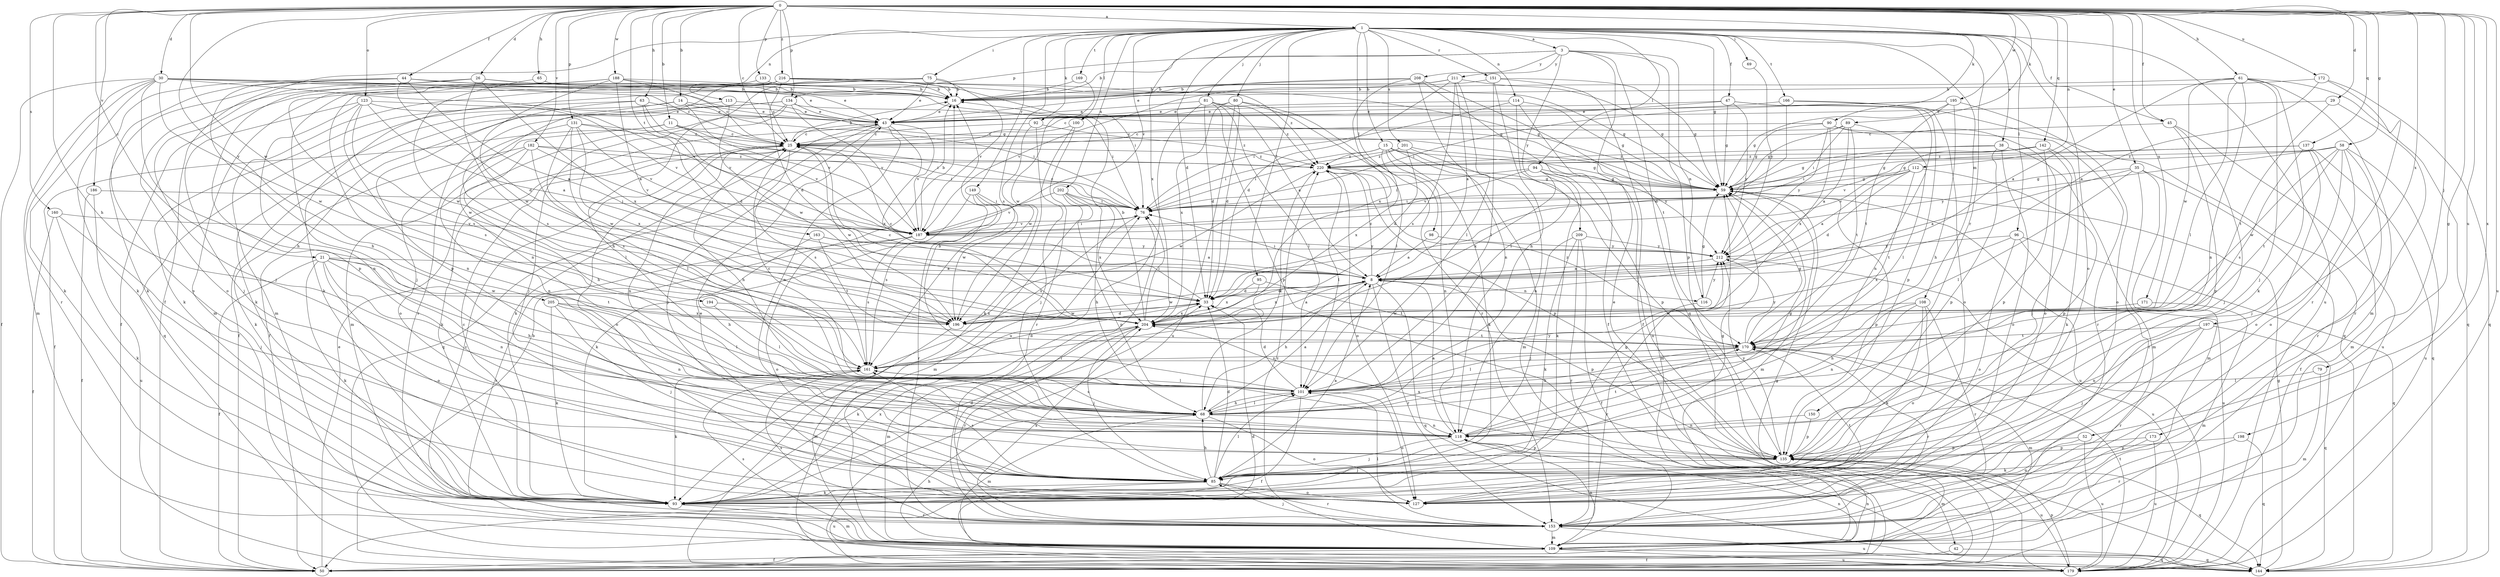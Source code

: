 strict digraph  {
0;
1;
3;
8;
11;
14;
15;
16;
21;
25;
26;
29;
30;
33;
35;
38;
42;
43;
44;
45;
47;
50;
52;
58;
59;
61;
63;
65;
68;
69;
75;
76;
79;
80;
81;
85;
89;
90;
92;
93;
94;
95;
96;
98;
100;
101;
108;
109;
112;
113;
114;
116;
118;
123;
127;
131;
133;
134;
135;
137;
142;
144;
149;
150;
151;
153;
160;
161;
163;
166;
169;
170;
171;
172;
173;
179;
182;
186;
187;
188;
194;
195;
196;
197;
198;
201;
202;
204;
205;
208;
209;
211;
212;
216;
220;
0 -> 1  [label=a];
0 -> 11  [label=b];
0 -> 14  [label=b];
0 -> 21  [label=c];
0 -> 25  [label=c];
0 -> 26  [label=d];
0 -> 29  [label=d];
0 -> 30  [label=d];
0 -> 35  [label=e];
0 -> 44  [label=f];
0 -> 45  [label=f];
0 -> 52  [label=g];
0 -> 58  [label=g];
0 -> 61  [label=h];
0 -> 63  [label=h];
0 -> 65  [label=h];
0 -> 68  [label=h];
0 -> 79  [label=j];
0 -> 89  [label=k];
0 -> 90  [label=k];
0 -> 112  [label=n];
0 -> 123  [label=o];
0 -> 131  [label=p];
0 -> 133  [label=p];
0 -> 134  [label=p];
0 -> 137  [label=q];
0 -> 142  [label=q];
0 -> 160  [label=s];
0 -> 163  [label=t];
0 -> 171  [label=u];
0 -> 172  [label=u];
0 -> 173  [label=u];
0 -> 179  [label=u];
0 -> 182  [label=v];
0 -> 186  [label=v];
0 -> 188  [label=w];
0 -> 194  [label=w];
0 -> 195  [label=w];
0 -> 197  [label=x];
0 -> 198  [label=x];
0 -> 205  [label=y];
0 -> 216  [label=z];
1 -> 3  [label=a];
1 -> 15  [label=b];
1 -> 33  [label=d];
1 -> 38  [label=e];
1 -> 45  [label=f];
1 -> 47  [label=f];
1 -> 50  [label=f];
1 -> 59  [label=g];
1 -> 69  [label=i];
1 -> 75  [label=i];
1 -> 80  [label=j];
1 -> 81  [label=j];
1 -> 92  [label=k];
1 -> 94  [label=l];
1 -> 95  [label=l];
1 -> 96  [label=l];
1 -> 98  [label=l];
1 -> 100  [label=l];
1 -> 108  [label=m];
1 -> 113  [label=n];
1 -> 114  [label=n];
1 -> 127  [label=o];
1 -> 149  [label=r];
1 -> 150  [label=r];
1 -> 151  [label=r];
1 -> 161  [label=s];
1 -> 166  [label=t];
1 -> 169  [label=t];
1 -> 179  [label=u];
1 -> 187  [label=v];
1 -> 201  [label=x];
1 -> 202  [label=x];
1 -> 204  [label=x];
3 -> 16  [label=b];
3 -> 42  [label=e];
3 -> 116  [label=n];
3 -> 134  [label=p];
3 -> 135  [label=p];
3 -> 144  [label=q];
3 -> 208  [label=y];
3 -> 209  [label=y];
3 -> 211  [label=y];
8 -> 33  [label=d];
8 -> 68  [label=h];
8 -> 76  [label=i];
8 -> 116  [label=n];
8 -> 135  [label=p];
8 -> 144  [label=q];
8 -> 153  [label=r];
8 -> 196  [label=w];
8 -> 204  [label=x];
8 -> 220  [label=z];
11 -> 25  [label=c];
11 -> 50  [label=f];
11 -> 76  [label=i];
11 -> 127  [label=o];
11 -> 187  [label=v];
14 -> 43  [label=e];
14 -> 76  [label=i];
14 -> 93  [label=k];
14 -> 144  [label=q];
14 -> 187  [label=v];
15 -> 59  [label=g];
15 -> 76  [label=i];
15 -> 93  [label=k];
15 -> 109  [label=m];
15 -> 118  [label=n];
15 -> 135  [label=p];
15 -> 204  [label=x];
15 -> 220  [label=z];
16 -> 43  [label=e];
21 -> 8  [label=a];
21 -> 50  [label=f];
21 -> 68  [label=h];
21 -> 93  [label=k];
21 -> 118  [label=n];
21 -> 127  [label=o];
21 -> 170  [label=t];
21 -> 196  [label=w];
25 -> 16  [label=b];
25 -> 68  [label=h];
25 -> 93  [label=k];
25 -> 118  [label=n];
25 -> 127  [label=o];
25 -> 161  [label=s];
25 -> 196  [label=w];
25 -> 220  [label=z];
26 -> 16  [label=b];
26 -> 43  [label=e];
26 -> 85  [label=j];
26 -> 93  [label=k];
26 -> 135  [label=p];
26 -> 161  [label=s];
26 -> 204  [label=x];
29 -> 43  [label=e];
29 -> 153  [label=r];
29 -> 170  [label=t];
30 -> 16  [label=b];
30 -> 25  [label=c];
30 -> 50  [label=f];
30 -> 59  [label=g];
30 -> 68  [label=h];
30 -> 93  [label=k];
30 -> 109  [label=m];
30 -> 153  [label=r];
30 -> 187  [label=v];
30 -> 196  [label=w];
33 -> 25  [label=c];
33 -> 196  [label=w];
33 -> 204  [label=x];
35 -> 8  [label=a];
35 -> 50  [label=f];
35 -> 59  [label=g];
35 -> 101  [label=l];
35 -> 109  [label=m];
35 -> 153  [label=r];
38 -> 59  [label=g];
38 -> 109  [label=m];
38 -> 127  [label=o];
38 -> 135  [label=p];
38 -> 220  [label=z];
42 -> 50  [label=f];
42 -> 144  [label=q];
43 -> 25  [label=c];
43 -> 85  [label=j];
43 -> 93  [label=k];
43 -> 118  [label=n];
43 -> 144  [label=q];
43 -> 187  [label=v];
43 -> 204  [label=x];
44 -> 8  [label=a];
44 -> 16  [label=b];
44 -> 33  [label=d];
44 -> 43  [label=e];
44 -> 68  [label=h];
44 -> 93  [label=k];
44 -> 127  [label=o];
45 -> 25  [label=c];
45 -> 85  [label=j];
45 -> 135  [label=p];
45 -> 179  [label=u];
47 -> 25  [label=c];
47 -> 43  [label=e];
47 -> 59  [label=g];
47 -> 118  [label=n];
47 -> 135  [label=p];
47 -> 212  [label=y];
50 -> 43  [label=e];
50 -> 59  [label=g];
50 -> 118  [label=n];
52 -> 127  [label=o];
52 -> 135  [label=p];
52 -> 179  [label=u];
58 -> 59  [label=g];
58 -> 85  [label=j];
58 -> 127  [label=o];
58 -> 153  [label=r];
58 -> 170  [label=t];
58 -> 179  [label=u];
58 -> 196  [label=w];
58 -> 212  [label=y];
58 -> 220  [label=z];
59 -> 76  [label=i];
59 -> 109  [label=m];
59 -> 135  [label=p];
59 -> 179  [label=u];
61 -> 8  [label=a];
61 -> 16  [label=b];
61 -> 85  [label=j];
61 -> 93  [label=k];
61 -> 101  [label=l];
61 -> 109  [label=m];
61 -> 118  [label=n];
61 -> 144  [label=q];
61 -> 196  [label=w];
63 -> 33  [label=d];
63 -> 43  [label=e];
63 -> 93  [label=k];
63 -> 118  [label=n];
63 -> 187  [label=v];
65 -> 16  [label=b];
65 -> 196  [label=w];
68 -> 8  [label=a];
68 -> 101  [label=l];
68 -> 109  [label=m];
68 -> 118  [label=n];
68 -> 127  [label=o];
68 -> 161  [label=s];
68 -> 212  [label=y];
68 -> 220  [label=z];
69 -> 212  [label=y];
75 -> 16  [label=b];
75 -> 43  [label=e];
75 -> 68  [label=h];
75 -> 93  [label=k];
75 -> 109  [label=m];
75 -> 187  [label=v];
76 -> 25  [label=c];
76 -> 161  [label=s];
76 -> 187  [label=v];
79 -> 101  [label=l];
79 -> 109  [label=m];
80 -> 33  [label=d];
80 -> 43  [label=e];
80 -> 101  [label=l];
80 -> 153  [label=r];
80 -> 179  [label=u];
80 -> 204  [label=x];
81 -> 8  [label=a];
81 -> 33  [label=d];
81 -> 43  [label=e];
81 -> 101  [label=l];
81 -> 135  [label=p];
81 -> 179  [label=u];
81 -> 220  [label=z];
85 -> 8  [label=a];
85 -> 33  [label=d];
85 -> 59  [label=g];
85 -> 68  [label=h];
85 -> 93  [label=k];
85 -> 101  [label=l];
85 -> 127  [label=o];
85 -> 153  [label=r];
85 -> 161  [label=s];
85 -> 179  [label=u];
89 -> 8  [label=a];
89 -> 25  [label=c];
89 -> 59  [label=g];
89 -> 76  [label=i];
89 -> 101  [label=l];
89 -> 170  [label=t];
90 -> 25  [label=c];
90 -> 59  [label=g];
90 -> 127  [label=o];
90 -> 153  [label=r];
90 -> 204  [label=x];
90 -> 212  [label=y];
92 -> 25  [label=c];
92 -> 85  [label=j];
92 -> 196  [label=w];
92 -> 220  [label=z];
93 -> 25  [label=c];
93 -> 33  [label=d];
93 -> 59  [label=g];
93 -> 109  [label=m];
93 -> 153  [label=r];
93 -> 204  [label=x];
94 -> 59  [label=g];
94 -> 76  [label=i];
94 -> 93  [label=k];
94 -> 109  [label=m];
94 -> 187  [label=v];
94 -> 204  [label=x];
95 -> 33  [label=d];
95 -> 170  [label=t];
95 -> 204  [label=x];
96 -> 127  [label=o];
96 -> 144  [label=q];
96 -> 179  [label=u];
96 -> 204  [label=x];
96 -> 212  [label=y];
98 -> 8  [label=a];
98 -> 212  [label=y];
100 -> 25  [label=c];
100 -> 93  [label=k];
100 -> 153  [label=r];
101 -> 16  [label=b];
101 -> 25  [label=c];
101 -> 33  [label=d];
101 -> 50  [label=f];
101 -> 68  [label=h];
101 -> 127  [label=o];
108 -> 68  [label=h];
108 -> 93  [label=k];
108 -> 118  [label=n];
108 -> 127  [label=o];
108 -> 153  [label=r];
108 -> 196  [label=w];
109 -> 25  [label=c];
109 -> 50  [label=f];
109 -> 68  [label=h];
109 -> 118  [label=n];
109 -> 144  [label=q];
109 -> 161  [label=s];
109 -> 179  [label=u];
109 -> 220  [label=z];
112 -> 8  [label=a];
112 -> 33  [label=d];
112 -> 59  [label=g];
112 -> 135  [label=p];
112 -> 170  [label=t];
112 -> 187  [label=v];
113 -> 43  [label=e];
113 -> 50  [label=f];
113 -> 196  [label=w];
114 -> 43  [label=e];
114 -> 59  [label=g];
114 -> 76  [label=i];
114 -> 101  [label=l];
114 -> 179  [label=u];
116 -> 59  [label=g];
116 -> 153  [label=r];
116 -> 212  [label=y];
118 -> 8  [label=a];
118 -> 59  [label=g];
118 -> 85  [label=j];
118 -> 135  [label=p];
118 -> 170  [label=t];
123 -> 8  [label=a];
123 -> 43  [label=e];
123 -> 85  [label=j];
123 -> 118  [label=n];
123 -> 161  [label=s];
123 -> 187  [label=v];
123 -> 196  [label=w];
127 -> 43  [label=e];
127 -> 76  [label=i];
127 -> 170  [label=t];
131 -> 25  [label=c];
131 -> 101  [label=l];
131 -> 161  [label=s];
131 -> 187  [label=v];
131 -> 196  [label=w];
131 -> 204  [label=x];
131 -> 220  [label=z];
133 -> 16  [label=b];
133 -> 25  [label=c];
133 -> 50  [label=f];
133 -> 59  [label=g];
134 -> 43  [label=e];
134 -> 50  [label=f];
134 -> 76  [label=i];
134 -> 85  [label=j];
134 -> 109  [label=m];
134 -> 153  [label=r];
134 -> 187  [label=v];
135 -> 85  [label=j];
135 -> 109  [label=m];
135 -> 144  [label=q];
135 -> 179  [label=u];
135 -> 204  [label=x];
135 -> 212  [label=y];
137 -> 59  [label=g];
137 -> 109  [label=m];
137 -> 127  [label=o];
137 -> 144  [label=q];
137 -> 161  [label=s];
137 -> 220  [label=z];
142 -> 76  [label=i];
142 -> 85  [label=j];
142 -> 93  [label=k];
142 -> 135  [label=p];
142 -> 187  [label=v];
142 -> 220  [label=z];
144 -> 33  [label=d];
144 -> 59  [label=g];
144 -> 118  [label=n];
149 -> 76  [label=i];
149 -> 93  [label=k];
149 -> 153  [label=r];
149 -> 161  [label=s];
149 -> 196  [label=w];
150 -> 118  [label=n];
150 -> 135  [label=p];
151 -> 16  [label=b];
151 -> 50  [label=f];
151 -> 59  [label=g];
151 -> 68  [label=h];
151 -> 101  [label=l];
153 -> 85  [label=j];
153 -> 101  [label=l];
153 -> 109  [label=m];
153 -> 161  [label=s];
153 -> 179  [label=u];
153 -> 204  [label=x];
160 -> 50  [label=f];
160 -> 85  [label=j];
160 -> 93  [label=k];
160 -> 187  [label=v];
161 -> 33  [label=d];
161 -> 93  [label=k];
161 -> 101  [label=l];
163 -> 8  [label=a];
163 -> 68  [label=h];
163 -> 170  [label=t];
163 -> 212  [label=y];
166 -> 33  [label=d];
166 -> 43  [label=e];
166 -> 127  [label=o];
166 -> 144  [label=q];
169 -> 16  [label=b];
169 -> 196  [label=w];
170 -> 59  [label=g];
170 -> 68  [label=h];
170 -> 101  [label=l];
170 -> 109  [label=m];
170 -> 153  [label=r];
170 -> 161  [label=s];
170 -> 212  [label=y];
170 -> 220  [label=z];
171 -> 109  [label=m];
171 -> 196  [label=w];
172 -> 8  [label=a];
172 -> 16  [label=b];
172 -> 144  [label=q];
172 -> 153  [label=r];
173 -> 93  [label=k];
173 -> 135  [label=p];
173 -> 179  [label=u];
179 -> 16  [label=b];
179 -> 76  [label=i];
179 -> 135  [label=p];
179 -> 170  [label=t];
182 -> 68  [label=h];
182 -> 76  [label=i];
182 -> 93  [label=k];
182 -> 101  [label=l];
182 -> 118  [label=n];
182 -> 187  [label=v];
182 -> 220  [label=z];
186 -> 50  [label=f];
186 -> 76  [label=i];
186 -> 179  [label=u];
187 -> 16  [label=b];
187 -> 76  [label=i];
187 -> 127  [label=o];
187 -> 153  [label=r];
187 -> 161  [label=s];
187 -> 212  [label=y];
188 -> 8  [label=a];
188 -> 16  [label=b];
188 -> 25  [label=c];
188 -> 59  [label=g];
188 -> 127  [label=o];
188 -> 161  [label=s];
188 -> 196  [label=w];
194 -> 101  [label=l];
194 -> 204  [label=x];
195 -> 43  [label=e];
195 -> 59  [label=g];
195 -> 68  [label=h];
195 -> 76  [label=i];
195 -> 127  [label=o];
195 -> 170  [label=t];
196 -> 33  [label=d];
196 -> 109  [label=m];
197 -> 85  [label=j];
197 -> 118  [label=n];
197 -> 144  [label=q];
197 -> 153  [label=r];
197 -> 170  [label=t];
198 -> 135  [label=p];
198 -> 144  [label=q];
198 -> 153  [label=r];
201 -> 33  [label=d];
201 -> 76  [label=i];
201 -> 118  [label=n];
201 -> 212  [label=y];
201 -> 220  [label=z];
202 -> 68  [label=h];
202 -> 76  [label=i];
202 -> 109  [label=m];
202 -> 135  [label=p];
202 -> 187  [label=v];
202 -> 204  [label=x];
204 -> 8  [label=a];
204 -> 16  [label=b];
204 -> 25  [label=c];
204 -> 76  [label=i];
204 -> 85  [label=j];
204 -> 93  [label=k];
204 -> 109  [label=m];
204 -> 153  [label=r];
204 -> 170  [label=t];
205 -> 85  [label=j];
205 -> 93  [label=k];
205 -> 101  [label=l];
205 -> 118  [label=n];
205 -> 204  [label=x];
208 -> 16  [label=b];
208 -> 43  [label=e];
208 -> 50  [label=f];
208 -> 118  [label=n];
208 -> 170  [label=t];
208 -> 204  [label=x];
209 -> 50  [label=f];
209 -> 85  [label=j];
209 -> 93  [label=k];
209 -> 153  [label=r];
209 -> 212  [label=y];
211 -> 8  [label=a];
211 -> 16  [label=b];
211 -> 33  [label=d];
211 -> 59  [label=g];
211 -> 101  [label=l];
211 -> 161  [label=s];
211 -> 187  [label=v];
212 -> 8  [label=a];
212 -> 179  [label=u];
216 -> 16  [label=b];
216 -> 33  [label=d];
216 -> 59  [label=g];
216 -> 76  [label=i];
216 -> 85  [label=j];
216 -> 109  [label=m];
216 -> 118  [label=n];
216 -> 135  [label=p];
216 -> 220  [label=z];
220 -> 59  [label=g];
220 -> 101  [label=l];
220 -> 127  [label=o];
220 -> 135  [label=p];
220 -> 196  [label=w];
}
